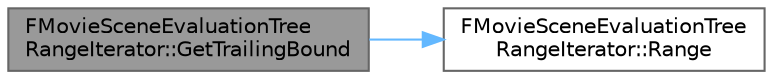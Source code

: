 digraph "FMovieSceneEvaluationTreeRangeIterator::GetTrailingBound"
{
 // INTERACTIVE_SVG=YES
 // LATEX_PDF_SIZE
  bgcolor="transparent";
  edge [fontname=Helvetica,fontsize=10,labelfontname=Helvetica,labelfontsize=10];
  node [fontname=Helvetica,fontsize=10,shape=box,height=0.2,width=0.4];
  rankdir="LR";
  Node1 [id="Node000001",label="FMovieSceneEvaluationTree\lRangeIterator::GetTrailingBound",height=0.2,width=0.4,color="gray40", fillcolor="grey60", style="filled", fontcolor="black",tooltip="Access the 'trailing' bound of a range (upperbound if forwards, lowerbound if backwards)"];
  Node1 -> Node2 [id="edge1_Node000001_Node000002",color="steelblue1",style="solid",tooltip=" "];
  Node2 [id="Node000002",label="FMovieSceneEvaluationTree\lRangeIterator::Range",height=0.2,width=0.4,color="grey40", fillcolor="white", style="filled",URL="$d1/d3c/structFMovieSceneEvaluationTreeRangeIterator.html#a65d118a3dd81dd45d5a880f1a30218d9",tooltip="Get the current range."];
}
